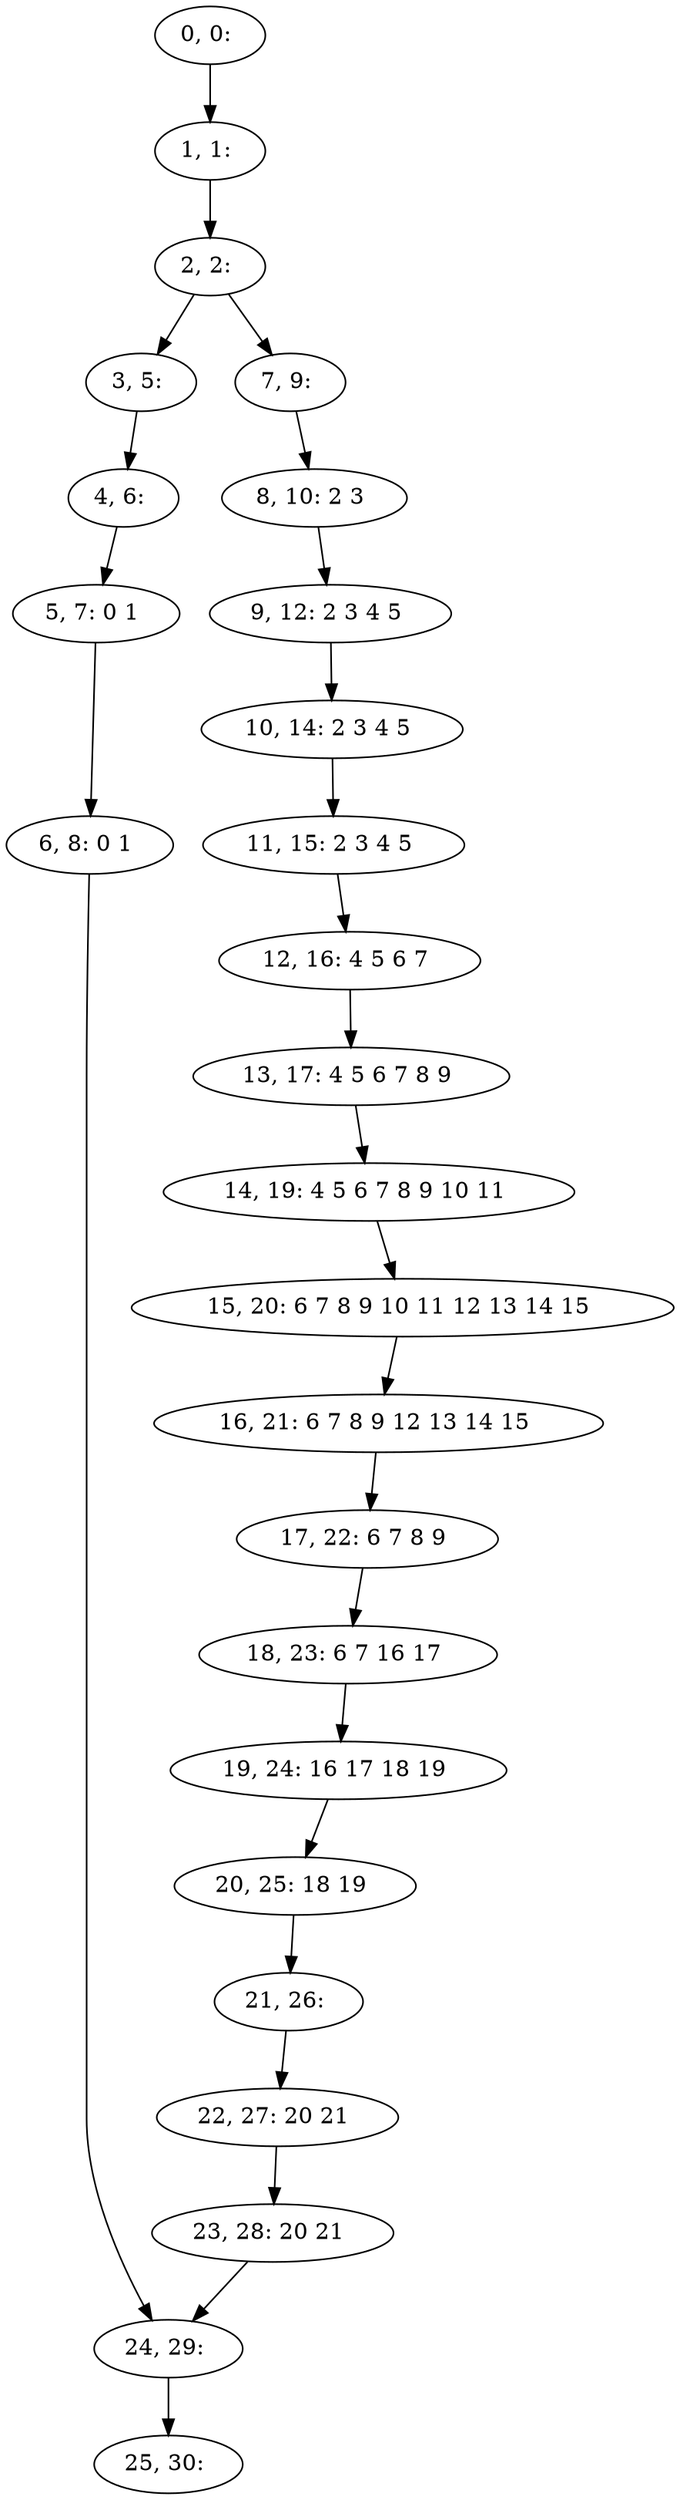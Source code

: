 digraph G {
0[label="0, 0: "];
1[label="1, 1: "];
2[label="2, 2: "];
3[label="3, 5: "];
4[label="4, 6: "];
5[label="5, 7: 0 1 "];
6[label="6, 8: 0 1 "];
7[label="7, 9: "];
8[label="8, 10: 2 3 "];
9[label="9, 12: 2 3 4 5 "];
10[label="10, 14: 2 3 4 5 "];
11[label="11, 15: 2 3 4 5 "];
12[label="12, 16: 4 5 6 7 "];
13[label="13, 17: 4 5 6 7 8 9 "];
14[label="14, 19: 4 5 6 7 8 9 10 11 "];
15[label="15, 20: 6 7 8 9 10 11 12 13 14 15 "];
16[label="16, 21: 6 7 8 9 12 13 14 15 "];
17[label="17, 22: 6 7 8 9 "];
18[label="18, 23: 6 7 16 17 "];
19[label="19, 24: 16 17 18 19 "];
20[label="20, 25: 18 19 "];
21[label="21, 26: "];
22[label="22, 27: 20 21 "];
23[label="23, 28: 20 21 "];
24[label="24, 29: "];
25[label="25, 30: "];
0->1 ;
1->2 ;
2->3 ;
2->7 ;
3->4 ;
4->5 ;
5->6 ;
6->24 ;
7->8 ;
8->9 ;
9->10 ;
10->11 ;
11->12 ;
12->13 ;
13->14 ;
14->15 ;
15->16 ;
16->17 ;
17->18 ;
18->19 ;
19->20 ;
20->21 ;
21->22 ;
22->23 ;
23->24 ;
24->25 ;
}
